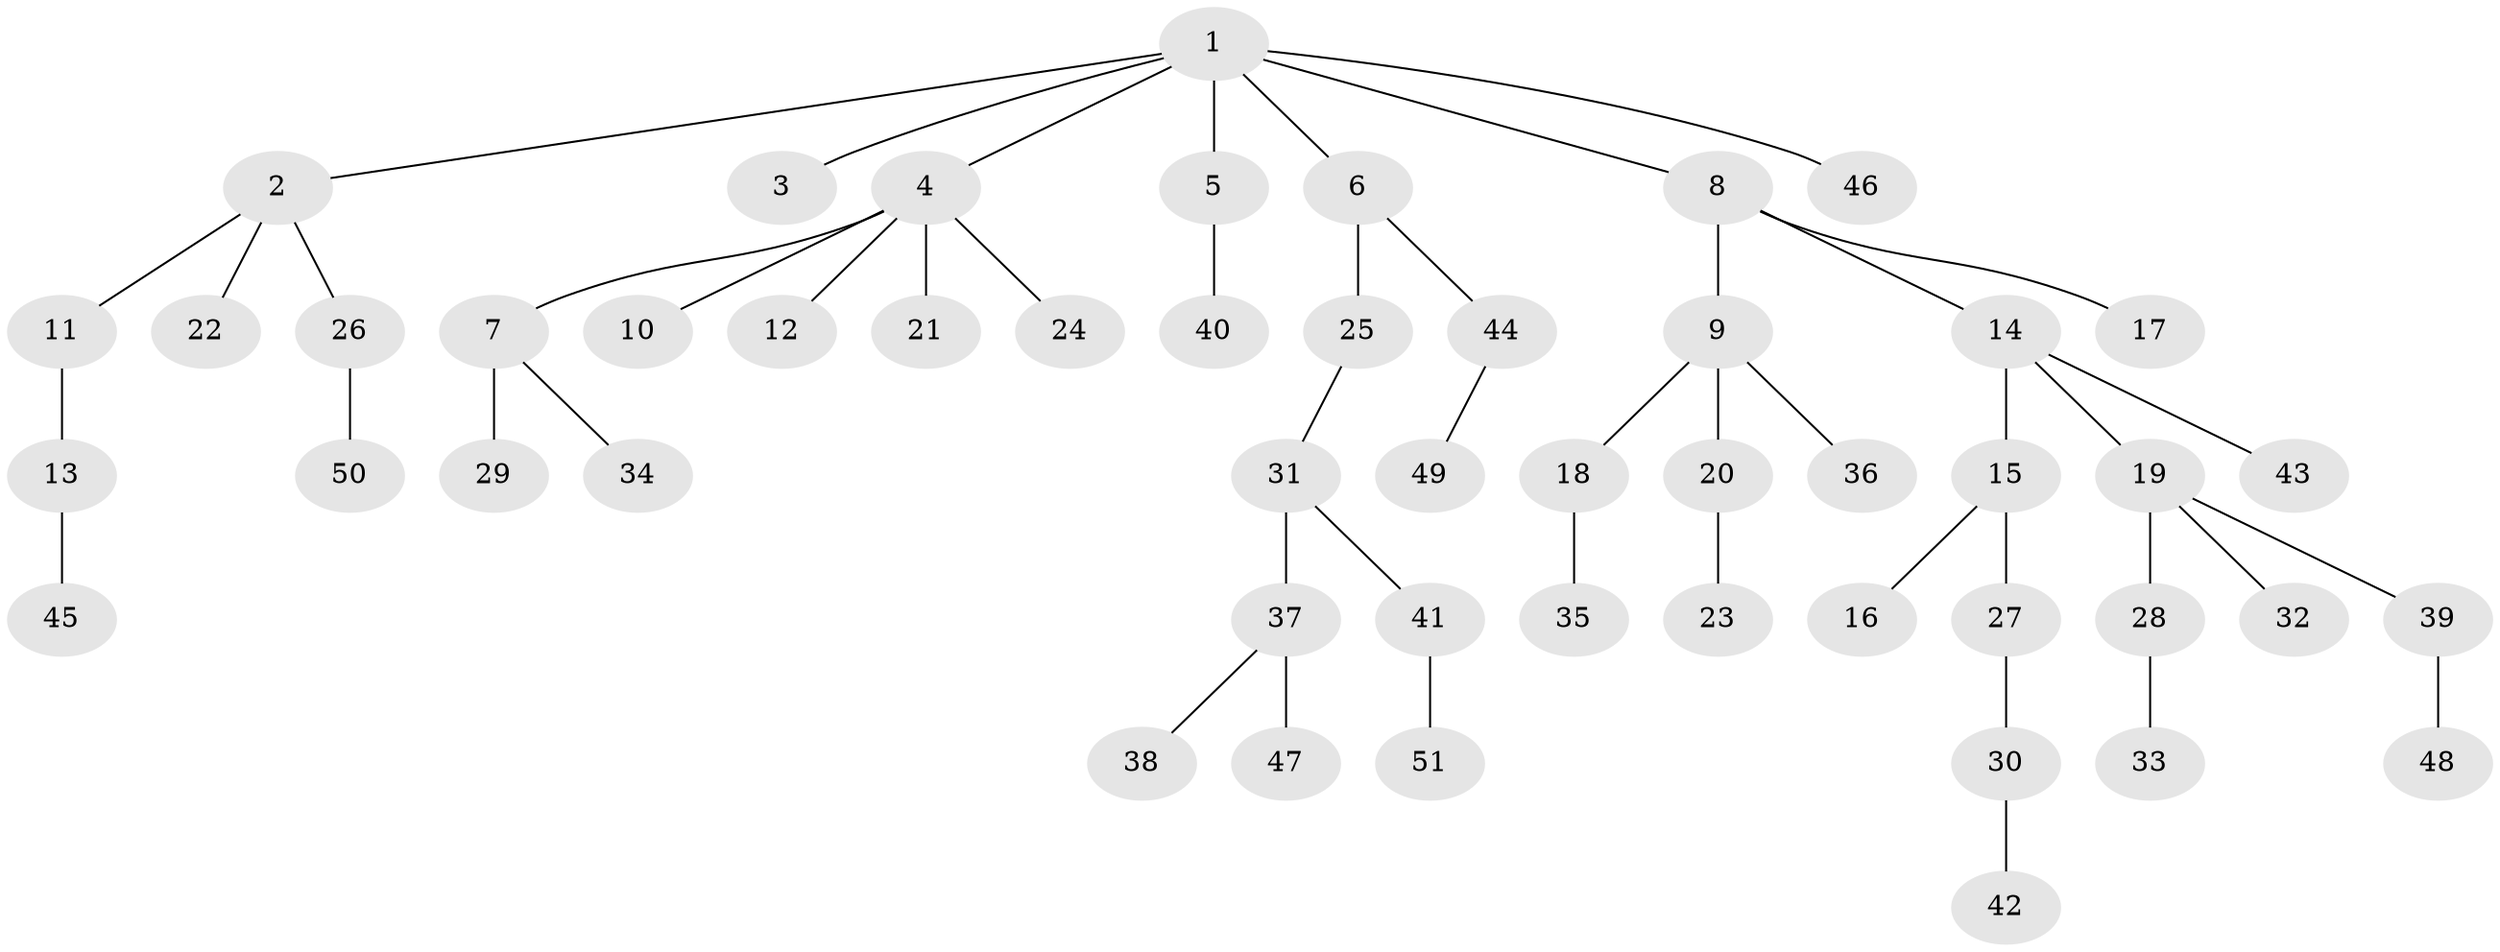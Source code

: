 // coarse degree distribution, {1: 0.5, 5: 0.07692307692307693, 2: 0.23076923076923078, 3: 0.19230769230769232}
// Generated by graph-tools (version 1.1) at 2025/37/03/04/25 23:37:29]
// undirected, 51 vertices, 50 edges
graph export_dot {
  node [color=gray90,style=filled];
  1;
  2;
  3;
  4;
  5;
  6;
  7;
  8;
  9;
  10;
  11;
  12;
  13;
  14;
  15;
  16;
  17;
  18;
  19;
  20;
  21;
  22;
  23;
  24;
  25;
  26;
  27;
  28;
  29;
  30;
  31;
  32;
  33;
  34;
  35;
  36;
  37;
  38;
  39;
  40;
  41;
  42;
  43;
  44;
  45;
  46;
  47;
  48;
  49;
  50;
  51;
  1 -- 2;
  1 -- 3;
  1 -- 4;
  1 -- 5;
  1 -- 6;
  1 -- 8;
  1 -- 46;
  2 -- 11;
  2 -- 22;
  2 -- 26;
  4 -- 7;
  4 -- 10;
  4 -- 12;
  4 -- 21;
  4 -- 24;
  5 -- 40;
  6 -- 25;
  6 -- 44;
  7 -- 29;
  7 -- 34;
  8 -- 9;
  8 -- 14;
  8 -- 17;
  9 -- 18;
  9 -- 20;
  9 -- 36;
  11 -- 13;
  13 -- 45;
  14 -- 15;
  14 -- 19;
  14 -- 43;
  15 -- 16;
  15 -- 27;
  18 -- 35;
  19 -- 28;
  19 -- 32;
  19 -- 39;
  20 -- 23;
  25 -- 31;
  26 -- 50;
  27 -- 30;
  28 -- 33;
  30 -- 42;
  31 -- 37;
  31 -- 41;
  37 -- 38;
  37 -- 47;
  39 -- 48;
  41 -- 51;
  44 -- 49;
}
